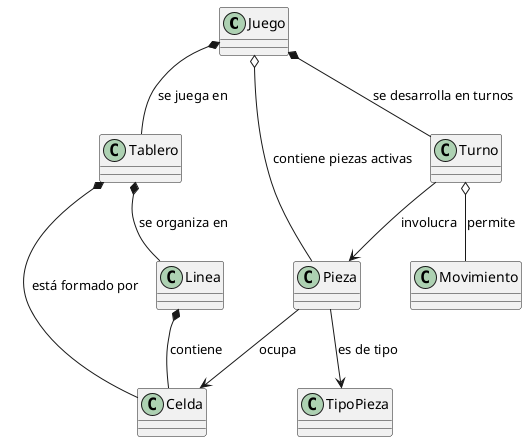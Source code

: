@startuml

Juego *-- Tablero : "se juega en"
Juego o-- Pieza : "contiene piezas activas"
Juego *-- Turno : "se desarrolla en turnos"

Tablero *-- Celda : "está formado por"
Tablero *-- Linea : "se organiza en"

Pieza --> TipoPieza : "es de tipo"
Pieza --> Celda : "ocupa"

Turno --> Pieza : "involucra"
Turno o-- Movimiento : "permite"

Linea *-- Celda : "contiene"

@enduml